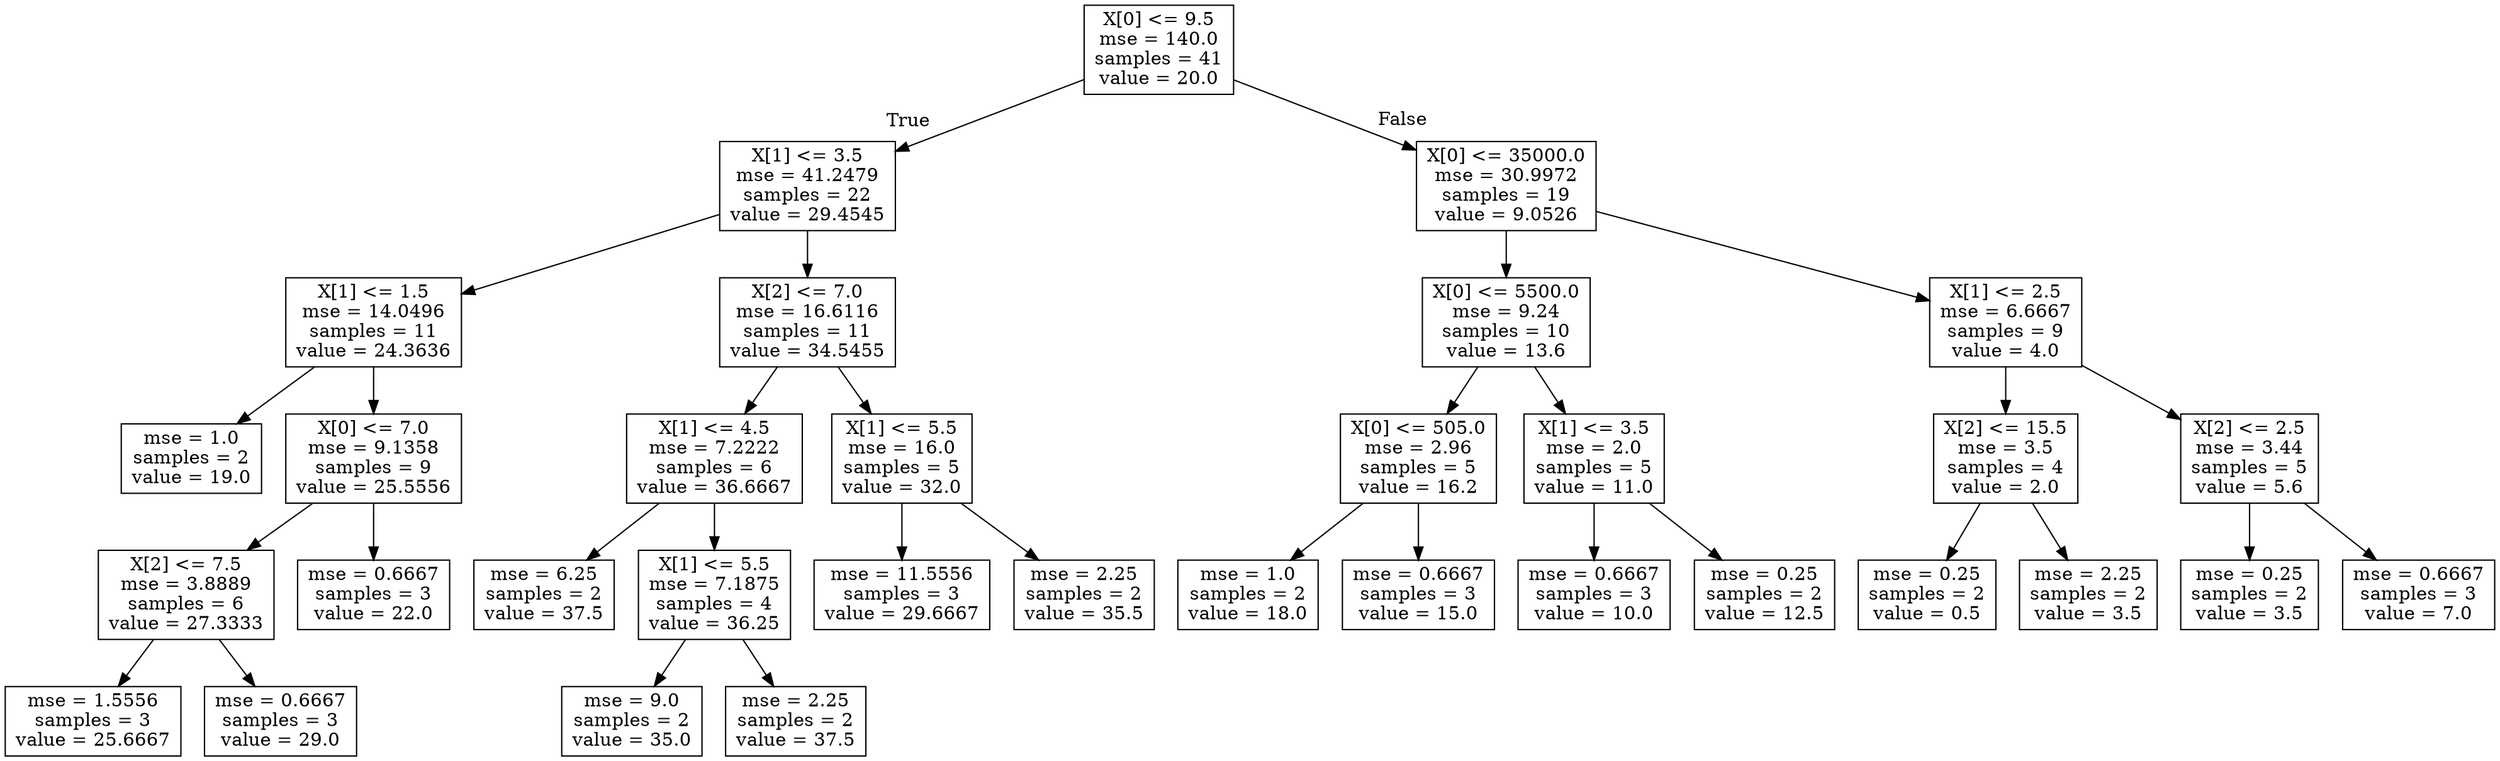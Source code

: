 digraph Tree {
node [shape=box] ;
0 [label="X[0] <= 9.5\nmse = 140.0\nsamples = 41\nvalue = 20.0"] ;
1 [label="X[1] <= 3.5\nmse = 41.2479\nsamples = 22\nvalue = 29.4545"] ;
0 -> 1 [labeldistance=2.5, labelangle=45, headlabel="True"] ;
2 [label="X[1] <= 1.5\nmse = 14.0496\nsamples = 11\nvalue = 24.3636"] ;
1 -> 2 ;
3 [label="mse = 1.0\nsamples = 2\nvalue = 19.0"] ;
2 -> 3 ;
4 [label="X[0] <= 7.0\nmse = 9.1358\nsamples = 9\nvalue = 25.5556"] ;
2 -> 4 ;
5 [label="X[2] <= 7.5\nmse = 3.8889\nsamples = 6\nvalue = 27.3333"] ;
4 -> 5 ;
6 [label="mse = 1.5556\nsamples = 3\nvalue = 25.6667"] ;
5 -> 6 ;
7 [label="mse = 0.6667\nsamples = 3\nvalue = 29.0"] ;
5 -> 7 ;
8 [label="mse = 0.6667\nsamples = 3\nvalue = 22.0"] ;
4 -> 8 ;
9 [label="X[2] <= 7.0\nmse = 16.6116\nsamples = 11\nvalue = 34.5455"] ;
1 -> 9 ;
10 [label="X[1] <= 4.5\nmse = 7.2222\nsamples = 6\nvalue = 36.6667"] ;
9 -> 10 ;
11 [label="mse = 6.25\nsamples = 2\nvalue = 37.5"] ;
10 -> 11 ;
12 [label="X[1] <= 5.5\nmse = 7.1875\nsamples = 4\nvalue = 36.25"] ;
10 -> 12 ;
13 [label="mse = 9.0\nsamples = 2\nvalue = 35.0"] ;
12 -> 13 ;
14 [label="mse = 2.25\nsamples = 2\nvalue = 37.5"] ;
12 -> 14 ;
15 [label="X[1] <= 5.5\nmse = 16.0\nsamples = 5\nvalue = 32.0"] ;
9 -> 15 ;
16 [label="mse = 11.5556\nsamples = 3\nvalue = 29.6667"] ;
15 -> 16 ;
17 [label="mse = 2.25\nsamples = 2\nvalue = 35.5"] ;
15 -> 17 ;
18 [label="X[0] <= 35000.0\nmse = 30.9972\nsamples = 19\nvalue = 9.0526"] ;
0 -> 18 [labeldistance=2.5, labelangle=-45, headlabel="False"] ;
19 [label="X[0] <= 5500.0\nmse = 9.24\nsamples = 10\nvalue = 13.6"] ;
18 -> 19 ;
20 [label="X[0] <= 505.0\nmse = 2.96\nsamples = 5\nvalue = 16.2"] ;
19 -> 20 ;
21 [label="mse = 1.0\nsamples = 2\nvalue = 18.0"] ;
20 -> 21 ;
22 [label="mse = 0.6667\nsamples = 3\nvalue = 15.0"] ;
20 -> 22 ;
23 [label="X[1] <= 3.5\nmse = 2.0\nsamples = 5\nvalue = 11.0"] ;
19 -> 23 ;
24 [label="mse = 0.6667\nsamples = 3\nvalue = 10.0"] ;
23 -> 24 ;
25 [label="mse = 0.25\nsamples = 2\nvalue = 12.5"] ;
23 -> 25 ;
26 [label="X[1] <= 2.5\nmse = 6.6667\nsamples = 9\nvalue = 4.0"] ;
18 -> 26 ;
27 [label="X[2] <= 15.5\nmse = 3.5\nsamples = 4\nvalue = 2.0"] ;
26 -> 27 ;
28 [label="mse = 0.25\nsamples = 2\nvalue = 0.5"] ;
27 -> 28 ;
29 [label="mse = 2.25\nsamples = 2\nvalue = 3.5"] ;
27 -> 29 ;
30 [label="X[2] <= 2.5\nmse = 3.44\nsamples = 5\nvalue = 5.6"] ;
26 -> 30 ;
31 [label="mse = 0.25\nsamples = 2\nvalue = 3.5"] ;
30 -> 31 ;
32 [label="mse = 0.6667\nsamples = 3\nvalue = 7.0"] ;
30 -> 32 ;
}